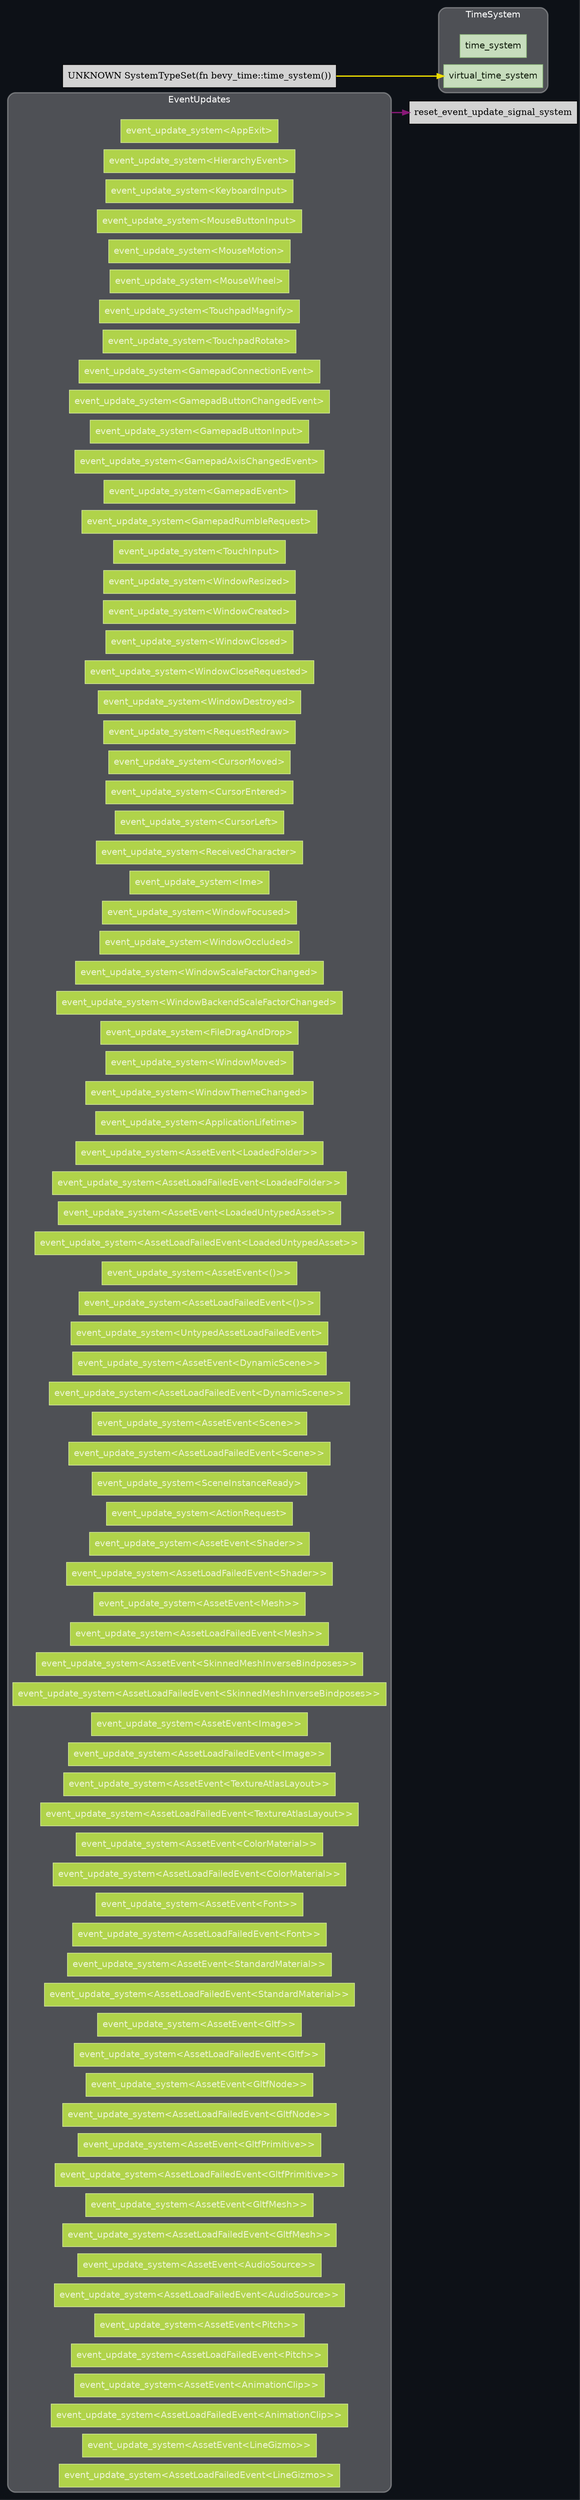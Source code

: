 digraph "" {
	"compound"="true";
	"splines"="spline";
	"rankdir"="LR";
	"bgcolor"="#0d1117";
	"fontname"="Helvetica";
	"nodesep"="0.15";
	edge ["penwidth"="2"];
	node ["shape"="box", "style"="filled"];
	subgraph "clusternode_Set(1)" {
		"style"="rounded,filled";
		"label"="EventUpdates";
		"tooltip"="EventUpdates";
		"fillcolor"="#ffffff44";
		"fontcolor"="#ffffff";
		"color"="#ffffff50";
		"penwidth"="2";
		"set_marker_node_Set(1)" ["style"="invis", "label"="", "height"="0", "shape"="point"]
		"node_System(0)" ["label"="event_update_system<AppExit>", "tooltip"="bevy_ecs::event::event_update_system<bevy_app::app::AppExit>", "fillcolor"="#b0d34a", "fontname"="Helvetica", "fontcolor"="#edf5d5", "color"="#d3e69c", "penwidth"="1"]
		"node_System(4)" ["label"="event_update_system<HierarchyEvent>", "tooltip"="bevy_ecs::event::event_update_system<bevy_hierarchy::events::HierarchyEvent>", "fillcolor"="#b0d34a", "fontname"="Helvetica", "fontcolor"="#edf5d5", "color"="#d3e69c", "penwidth"="1"]
		"node_System(5)" ["label"="event_update_system<KeyboardInput>", "tooltip"="bevy_ecs::event::event_update_system<bevy_input::keyboard::KeyboardInput>", "fillcolor"="#b0d34a", "fontname"="Helvetica", "fontcolor"="#edf5d5", "color"="#d3e69c", "penwidth"="1"]
		"node_System(6)" ["label"="event_update_system<MouseButtonInput>", "tooltip"="bevy_ecs::event::event_update_system<bevy_input::mouse::MouseButtonInput>", "fillcolor"="#b0d34a", "fontname"="Helvetica", "fontcolor"="#edf5d5", "color"="#d3e69c", "penwidth"="1"]
		"node_System(7)" ["label"="event_update_system<MouseMotion>", "tooltip"="bevy_ecs::event::event_update_system<bevy_input::mouse::MouseMotion>", "fillcolor"="#b0d34a", "fontname"="Helvetica", "fontcolor"="#edf5d5", "color"="#d3e69c", "penwidth"="1"]
		"node_System(8)" ["label"="event_update_system<MouseWheel>", "tooltip"="bevy_ecs::event::event_update_system<bevy_input::mouse::MouseWheel>", "fillcolor"="#b0d34a", "fontname"="Helvetica", "fontcolor"="#edf5d5", "color"="#d3e69c", "penwidth"="1"]
		"node_System(9)" ["label"="event_update_system<TouchpadMagnify>", "tooltip"="bevy_ecs::event::event_update_system<bevy_input::touchpad::TouchpadMagnify>", "fillcolor"="#b0d34a", "fontname"="Helvetica", "fontcolor"="#edf5d5", "color"="#d3e69c", "penwidth"="1"]
		"node_System(10)" ["label"="event_update_system<TouchpadRotate>", "tooltip"="bevy_ecs::event::event_update_system<bevy_input::touchpad::TouchpadRotate>", "fillcolor"="#b0d34a", "fontname"="Helvetica", "fontcolor"="#edf5d5", "color"="#d3e69c", "penwidth"="1"]
		"node_System(11)" ["label"="event_update_system<GamepadConnectionEvent>", "tooltip"="bevy_ecs::event::event_update_system<bevy_input::gamepad::GamepadConnectionEvent>", "fillcolor"="#b0d34a", "fontname"="Helvetica", "fontcolor"="#edf5d5", "color"="#d3e69c", "penwidth"="1"]
		"node_System(12)" ["label"="event_update_system<GamepadButtonChangedEvent>", "tooltip"="bevy_ecs::event::event_update_system<bevy_input::gamepad::GamepadButtonChangedEvent>", "fillcolor"="#b0d34a", "fontname"="Helvetica", "fontcolor"="#edf5d5", "color"="#d3e69c", "penwidth"="1"]
		"node_System(13)" ["label"="event_update_system<GamepadButtonInput>", "tooltip"="bevy_ecs::event::event_update_system<bevy_input::gamepad::GamepadButtonInput>", "fillcolor"="#b0d34a", "fontname"="Helvetica", "fontcolor"="#edf5d5", "color"="#d3e69c", "penwidth"="1"]
		"node_System(14)" ["label"="event_update_system<GamepadAxisChangedEvent>", "tooltip"="bevy_ecs::event::event_update_system<bevy_input::gamepad::GamepadAxisChangedEvent>", "fillcolor"="#b0d34a", "fontname"="Helvetica", "fontcolor"="#edf5d5", "color"="#d3e69c", "penwidth"="1"]
		"node_System(15)" ["label"="event_update_system<GamepadEvent>", "tooltip"="bevy_ecs::event::event_update_system<bevy_input::gamepad::GamepadEvent>", "fillcolor"="#b0d34a", "fontname"="Helvetica", "fontcolor"="#edf5d5", "color"="#d3e69c", "penwidth"="1"]
		"node_System(16)" ["label"="event_update_system<GamepadRumbleRequest>", "tooltip"="bevy_ecs::event::event_update_system<bevy_input::gamepad::GamepadRumbleRequest>", "fillcolor"="#b0d34a", "fontname"="Helvetica", "fontcolor"="#edf5d5", "color"="#d3e69c", "penwidth"="1"]
		"node_System(17)" ["label"="event_update_system<TouchInput>", "tooltip"="bevy_ecs::event::event_update_system<bevy_input::touch::TouchInput>", "fillcolor"="#b0d34a", "fontname"="Helvetica", "fontcolor"="#edf5d5", "color"="#d3e69c", "penwidth"="1"]
		"node_System(18)" ["label"="event_update_system<WindowResized>", "tooltip"="bevy_ecs::event::event_update_system<bevy_window::event::WindowResized>", "fillcolor"="#b0d34a", "fontname"="Helvetica", "fontcolor"="#edf5d5", "color"="#d3e69c", "penwidth"="1"]
		"node_System(19)" ["label"="event_update_system<WindowCreated>", "tooltip"="bevy_ecs::event::event_update_system<bevy_window::event::WindowCreated>", "fillcolor"="#b0d34a", "fontname"="Helvetica", "fontcolor"="#edf5d5", "color"="#d3e69c", "penwidth"="1"]
		"node_System(20)" ["label"="event_update_system<WindowClosed>", "tooltip"="bevy_ecs::event::event_update_system<bevy_window::event::WindowClosed>", "fillcolor"="#b0d34a", "fontname"="Helvetica", "fontcolor"="#edf5d5", "color"="#d3e69c", "penwidth"="1"]
		"node_System(21)" ["label"="event_update_system<WindowCloseRequested>", "tooltip"="bevy_ecs::event::event_update_system<bevy_window::event::WindowCloseRequested>", "fillcolor"="#b0d34a", "fontname"="Helvetica", "fontcolor"="#edf5d5", "color"="#d3e69c", "penwidth"="1"]
		"node_System(22)" ["label"="event_update_system<WindowDestroyed>", "tooltip"="bevy_ecs::event::event_update_system<bevy_window::event::WindowDestroyed>", "fillcolor"="#b0d34a", "fontname"="Helvetica", "fontcolor"="#edf5d5", "color"="#d3e69c", "penwidth"="1"]
		"node_System(23)" ["label"="event_update_system<RequestRedraw>", "tooltip"="bevy_ecs::event::event_update_system<bevy_window::event::RequestRedraw>", "fillcolor"="#b0d34a", "fontname"="Helvetica", "fontcolor"="#edf5d5", "color"="#d3e69c", "penwidth"="1"]
		"node_System(24)" ["label"="event_update_system<CursorMoved>", "tooltip"="bevy_ecs::event::event_update_system<bevy_window::event::CursorMoved>", "fillcolor"="#b0d34a", "fontname"="Helvetica", "fontcolor"="#edf5d5", "color"="#d3e69c", "penwidth"="1"]
		"node_System(25)" ["label"="event_update_system<CursorEntered>", "tooltip"="bevy_ecs::event::event_update_system<bevy_window::event::CursorEntered>", "fillcolor"="#b0d34a", "fontname"="Helvetica", "fontcolor"="#edf5d5", "color"="#d3e69c", "penwidth"="1"]
		"node_System(26)" ["label"="event_update_system<CursorLeft>", "tooltip"="bevy_ecs::event::event_update_system<bevy_window::event::CursorLeft>", "fillcolor"="#b0d34a", "fontname"="Helvetica", "fontcolor"="#edf5d5", "color"="#d3e69c", "penwidth"="1"]
		"node_System(27)" ["label"="event_update_system<ReceivedCharacter>", "tooltip"="bevy_ecs::event::event_update_system<bevy_window::event::ReceivedCharacter>", "fillcolor"="#b0d34a", "fontname"="Helvetica", "fontcolor"="#edf5d5", "color"="#d3e69c", "penwidth"="1"]
		"node_System(28)" ["label"="event_update_system<Ime>", "tooltip"="bevy_ecs::event::event_update_system<bevy_window::event::Ime>", "fillcolor"="#b0d34a", "fontname"="Helvetica", "fontcolor"="#edf5d5", "color"="#d3e69c", "penwidth"="1"]
		"node_System(29)" ["label"="event_update_system<WindowFocused>", "tooltip"="bevy_ecs::event::event_update_system<bevy_window::event::WindowFocused>", "fillcolor"="#b0d34a", "fontname"="Helvetica", "fontcolor"="#edf5d5", "color"="#d3e69c", "penwidth"="1"]
		"node_System(30)" ["label"="event_update_system<WindowOccluded>", "tooltip"="bevy_ecs::event::event_update_system<bevy_window::event::WindowOccluded>", "fillcolor"="#b0d34a", "fontname"="Helvetica", "fontcolor"="#edf5d5", "color"="#d3e69c", "penwidth"="1"]
		"node_System(31)" ["label"="event_update_system<WindowScaleFactorChanged>", "tooltip"="bevy_ecs::event::event_update_system<bevy_window::event::WindowScaleFactorChanged>", "fillcolor"="#b0d34a", "fontname"="Helvetica", "fontcolor"="#edf5d5", "color"="#d3e69c", "penwidth"="1"]
		"node_System(32)" ["label"="event_update_system<WindowBackendScaleFactorChanged>", "tooltip"="bevy_ecs::event::event_update_system<bevy_window::event::WindowBackendScaleFactorChanged>", "fillcolor"="#b0d34a", "fontname"="Helvetica", "fontcolor"="#edf5d5", "color"="#d3e69c", "penwidth"="1"]
		"node_System(33)" ["label"="event_update_system<FileDragAndDrop>", "tooltip"="bevy_ecs::event::event_update_system<bevy_window::event::FileDragAndDrop>", "fillcolor"="#b0d34a", "fontname"="Helvetica", "fontcolor"="#edf5d5", "color"="#d3e69c", "penwidth"="1"]
		"node_System(34)" ["label"="event_update_system<WindowMoved>", "tooltip"="bevy_ecs::event::event_update_system<bevy_window::event::WindowMoved>", "fillcolor"="#b0d34a", "fontname"="Helvetica", "fontcolor"="#edf5d5", "color"="#d3e69c", "penwidth"="1"]
		"node_System(35)" ["label"="event_update_system<WindowThemeChanged>", "tooltip"="bevy_ecs::event::event_update_system<bevy_window::event::WindowThemeChanged>", "fillcolor"="#b0d34a", "fontname"="Helvetica", "fontcolor"="#edf5d5", "color"="#d3e69c", "penwidth"="1"]
		"node_System(36)" ["label"="event_update_system<ApplicationLifetime>", "tooltip"="bevy_ecs::event::event_update_system<bevy_window::event::ApplicationLifetime>", "fillcolor"="#b0d34a", "fontname"="Helvetica", "fontcolor"="#edf5d5", "color"="#d3e69c", "penwidth"="1"]
		"node_System(37)" ["label"="event_update_system<AssetEvent<LoadedFolder>>", "tooltip"="bevy_ecs::event::event_update_system<bevy_asset::event::AssetEvent<bevy_asset::folder::LoadedFolder>>", "fillcolor"="#b0d34a", "fontname"="Helvetica", "fontcolor"="#edf5d5", "color"="#d3e69c", "penwidth"="1"]
		"node_System(38)" ["label"="event_update_system<AssetLoadFailedEvent<LoadedFolder>>", "tooltip"="bevy_ecs::event::event_update_system<bevy_asset::event::AssetLoadFailedEvent<bevy_asset::folder::LoadedFolder>>", "fillcolor"="#b0d34a", "fontname"="Helvetica", "fontcolor"="#edf5d5", "color"="#d3e69c", "penwidth"="1"]
		"node_System(39)" ["label"="event_update_system<AssetEvent<LoadedUntypedAsset>>", "tooltip"="bevy_ecs::event::event_update_system<bevy_asset::event::AssetEvent<bevy_asset::assets::LoadedUntypedAsset>>", "fillcolor"="#b0d34a", "fontname"="Helvetica", "fontcolor"="#edf5d5", "color"="#d3e69c", "penwidth"="1"]
		"node_System(40)" ["label"="event_update_system<AssetLoadFailedEvent<LoadedUntypedAsset>>", "tooltip"="bevy_ecs::event::event_update_system<bevy_asset::event::AssetLoadFailedEvent<bevy_asset::assets::LoadedUntypedAsset>>", "fillcolor"="#b0d34a", "fontname"="Helvetica", "fontcolor"="#edf5d5", "color"="#d3e69c", "penwidth"="1"]
		"node_System(41)" ["label"="event_update_system<AssetEvent<()>>", "tooltip"="bevy_ecs::event::event_update_system<bevy_asset::event::AssetEvent<()>>", "fillcolor"="#b0d34a", "fontname"="Helvetica", "fontcolor"="#edf5d5", "color"="#d3e69c", "penwidth"="1"]
		"node_System(42)" ["label"="event_update_system<AssetLoadFailedEvent<()>>", "tooltip"="bevy_ecs::event::event_update_system<bevy_asset::event::AssetLoadFailedEvent<()>>", "fillcolor"="#b0d34a", "fontname"="Helvetica", "fontcolor"="#edf5d5", "color"="#d3e69c", "penwidth"="1"]
		"node_System(43)" ["label"="event_update_system<UntypedAssetLoadFailedEvent>", "tooltip"="bevy_ecs::event::event_update_system<bevy_asset::event::UntypedAssetLoadFailedEvent>", "fillcolor"="#b0d34a", "fontname"="Helvetica", "fontcolor"="#edf5d5", "color"="#d3e69c", "penwidth"="1"]
		"node_System(44)" ["label"="event_update_system<AssetEvent<DynamicScene>>", "tooltip"="bevy_ecs::event::event_update_system<bevy_asset::event::AssetEvent<bevy_scene::dynamic_scene::DynamicScene>>", "fillcolor"="#b0d34a", "fontname"="Helvetica", "fontcolor"="#edf5d5", "color"="#d3e69c", "penwidth"="1"]
		"node_System(45)" ["label"="event_update_system<AssetLoadFailedEvent<DynamicScene>>", "tooltip"="bevy_ecs::event::event_update_system<bevy_asset::event::AssetLoadFailedEvent<bevy_scene::dynamic_scene::DynamicScene>>", "fillcolor"="#b0d34a", "fontname"="Helvetica", "fontcolor"="#edf5d5", "color"="#d3e69c", "penwidth"="1"]
		"node_System(46)" ["label"="event_update_system<AssetEvent<Scene>>", "tooltip"="bevy_ecs::event::event_update_system<bevy_asset::event::AssetEvent<bevy_scene::scene::Scene>>", "fillcolor"="#b0d34a", "fontname"="Helvetica", "fontcolor"="#edf5d5", "color"="#d3e69c", "penwidth"="1"]
		"node_System(47)" ["label"="event_update_system<AssetLoadFailedEvent<Scene>>", "tooltip"="bevy_ecs::event::event_update_system<bevy_asset::event::AssetLoadFailedEvent<bevy_scene::scene::Scene>>", "fillcolor"="#b0d34a", "fontname"="Helvetica", "fontcolor"="#edf5d5", "color"="#d3e69c", "penwidth"="1"]
		"node_System(48)" ["label"="event_update_system<SceneInstanceReady>", "tooltip"="bevy_ecs::event::event_update_system<bevy_scene::scene_spawner::SceneInstanceReady>", "fillcolor"="#b0d34a", "fontname"="Helvetica", "fontcolor"="#edf5d5", "color"="#d3e69c", "penwidth"="1"]
		"node_System(49)" ["label"="event_update_system<ActionRequest>", "tooltip"="bevy_ecs::event::event_update_system<bevy_a11y::ActionRequest>", "fillcolor"="#b0d34a", "fontname"="Helvetica", "fontcolor"="#edf5d5", "color"="#d3e69c", "penwidth"="1"]
		"node_System(50)" ["label"="event_update_system<AssetEvent<Shader>>", "tooltip"="bevy_ecs::event::event_update_system<bevy_asset::event::AssetEvent<bevy_render::render_resource::shader::Shader>>", "fillcolor"="#b0d34a", "fontname"="Helvetica", "fontcolor"="#edf5d5", "color"="#d3e69c", "penwidth"="1"]
		"node_System(51)" ["label"="event_update_system<AssetLoadFailedEvent<Shader>>", "tooltip"="bevy_ecs::event::event_update_system<bevy_asset::event::AssetLoadFailedEvent<bevy_render::render_resource::shader::Shader>>", "fillcolor"="#b0d34a", "fontname"="Helvetica", "fontcolor"="#edf5d5", "color"="#d3e69c", "penwidth"="1"]
		"node_System(52)" ["label"="event_update_system<AssetEvent<Mesh>>", "tooltip"="bevy_ecs::event::event_update_system<bevy_asset::event::AssetEvent<bevy_render::mesh::mesh::Mesh>>", "fillcolor"="#b0d34a", "fontname"="Helvetica", "fontcolor"="#edf5d5", "color"="#d3e69c", "penwidth"="1"]
		"node_System(53)" ["label"="event_update_system<AssetLoadFailedEvent<Mesh>>", "tooltip"="bevy_ecs::event::event_update_system<bevy_asset::event::AssetLoadFailedEvent<bevy_render::mesh::mesh::Mesh>>", "fillcolor"="#b0d34a", "fontname"="Helvetica", "fontcolor"="#edf5d5", "color"="#d3e69c", "penwidth"="1"]
		"node_System(54)" ["label"="event_update_system<AssetEvent<SkinnedMeshInverseBindposes>>", "tooltip"="bevy_ecs::event::event_update_system<bevy_asset::event::AssetEvent<bevy_render::mesh::mesh::skinning::SkinnedMeshInverseBindposes>>", "fillcolor"="#b0d34a", "fontname"="Helvetica", "fontcolor"="#edf5d5", "color"="#d3e69c", "penwidth"="1"]
		"node_System(55)" ["label"="event_update_system<AssetLoadFailedEvent<SkinnedMeshInverseBindposes>>", "tooltip"="bevy_ecs::event::event_update_system<bevy_asset::event::AssetLoadFailedEvent<bevy_render::mesh::mesh::skinning::SkinnedMeshInverseBindposes>>", "fillcolor"="#b0d34a", "fontname"="Helvetica", "fontcolor"="#edf5d5", "color"="#d3e69c", "penwidth"="1"]
		"node_System(56)" ["label"="event_update_system<AssetEvent<Image>>", "tooltip"="bevy_ecs::event::event_update_system<bevy_asset::event::AssetEvent<bevy_render::texture::image::Image>>", "fillcolor"="#b0d34a", "fontname"="Helvetica", "fontcolor"="#edf5d5", "color"="#d3e69c", "penwidth"="1"]
		"node_System(57)" ["label"="event_update_system<AssetLoadFailedEvent<Image>>", "tooltip"="bevy_ecs::event::event_update_system<bevy_asset::event::AssetLoadFailedEvent<bevy_render::texture::image::Image>>", "fillcolor"="#b0d34a", "fontname"="Helvetica", "fontcolor"="#edf5d5", "color"="#d3e69c", "penwidth"="1"]
		"node_System(58)" ["label"="event_update_system<AssetEvent<TextureAtlasLayout>>", "tooltip"="bevy_ecs::event::event_update_system<bevy_asset::event::AssetEvent<bevy_sprite::texture_atlas::TextureAtlasLayout>>", "fillcolor"="#b0d34a", "fontname"="Helvetica", "fontcolor"="#edf5d5", "color"="#d3e69c", "penwidth"="1"]
		"node_System(59)" ["label"="event_update_system<AssetLoadFailedEvent<TextureAtlasLayout>>", "tooltip"="bevy_ecs::event::event_update_system<bevy_asset::event::AssetLoadFailedEvent<bevy_sprite::texture_atlas::TextureAtlasLayout>>", "fillcolor"="#b0d34a", "fontname"="Helvetica", "fontcolor"="#edf5d5", "color"="#d3e69c", "penwidth"="1"]
		"node_System(60)" ["label"="event_update_system<AssetEvent<ColorMaterial>>", "tooltip"="bevy_ecs::event::event_update_system<bevy_asset::event::AssetEvent<bevy_sprite::mesh2d::color_material::ColorMaterial>>", "fillcolor"="#b0d34a", "fontname"="Helvetica", "fontcolor"="#edf5d5", "color"="#d3e69c", "penwidth"="1"]
		"node_System(61)" ["label"="event_update_system<AssetLoadFailedEvent<ColorMaterial>>", "tooltip"="bevy_ecs::event::event_update_system<bevy_asset::event::AssetLoadFailedEvent<bevy_sprite::mesh2d::color_material::ColorMaterial>>", "fillcolor"="#b0d34a", "fontname"="Helvetica", "fontcolor"="#edf5d5", "color"="#d3e69c", "penwidth"="1"]
		"node_System(62)" ["label"="event_update_system<AssetEvent<Font>>", "tooltip"="bevy_ecs::event::event_update_system<bevy_asset::event::AssetEvent<bevy_text::font::Font>>", "fillcolor"="#b0d34a", "fontname"="Helvetica", "fontcolor"="#edf5d5", "color"="#d3e69c", "penwidth"="1"]
		"node_System(63)" ["label"="event_update_system<AssetLoadFailedEvent<Font>>", "tooltip"="bevy_ecs::event::event_update_system<bevy_asset::event::AssetLoadFailedEvent<bevy_text::font::Font>>", "fillcolor"="#b0d34a", "fontname"="Helvetica", "fontcolor"="#edf5d5", "color"="#d3e69c", "penwidth"="1"]
		"node_System(64)" ["label"="event_update_system<AssetEvent<StandardMaterial>>", "tooltip"="bevy_ecs::event::event_update_system<bevy_asset::event::AssetEvent<bevy_pbr::pbr_material::StandardMaterial>>", "fillcolor"="#b0d34a", "fontname"="Helvetica", "fontcolor"="#edf5d5", "color"="#d3e69c", "penwidth"="1"]
		"node_System(65)" ["label"="event_update_system<AssetLoadFailedEvent<StandardMaterial>>", "tooltip"="bevy_ecs::event::event_update_system<bevy_asset::event::AssetLoadFailedEvent<bevy_pbr::pbr_material::StandardMaterial>>", "fillcolor"="#b0d34a", "fontname"="Helvetica", "fontcolor"="#edf5d5", "color"="#d3e69c", "penwidth"="1"]
		"node_System(66)" ["label"="event_update_system<AssetEvent<Gltf>>", "tooltip"="bevy_ecs::event::event_update_system<bevy_asset::event::AssetEvent<bevy_gltf::Gltf>>", "fillcolor"="#b0d34a", "fontname"="Helvetica", "fontcolor"="#edf5d5", "color"="#d3e69c", "penwidth"="1"]
		"node_System(67)" ["label"="event_update_system<AssetLoadFailedEvent<Gltf>>", "tooltip"="bevy_ecs::event::event_update_system<bevy_asset::event::AssetLoadFailedEvent<bevy_gltf::Gltf>>", "fillcolor"="#b0d34a", "fontname"="Helvetica", "fontcolor"="#edf5d5", "color"="#d3e69c", "penwidth"="1"]
		"node_System(68)" ["label"="event_update_system<AssetEvent<GltfNode>>", "tooltip"="bevy_ecs::event::event_update_system<bevy_asset::event::AssetEvent<bevy_gltf::GltfNode>>", "fillcolor"="#b0d34a", "fontname"="Helvetica", "fontcolor"="#edf5d5", "color"="#d3e69c", "penwidth"="1"]
		"node_System(69)" ["label"="event_update_system<AssetLoadFailedEvent<GltfNode>>", "tooltip"="bevy_ecs::event::event_update_system<bevy_asset::event::AssetLoadFailedEvent<bevy_gltf::GltfNode>>", "fillcolor"="#b0d34a", "fontname"="Helvetica", "fontcolor"="#edf5d5", "color"="#d3e69c", "penwidth"="1"]
		"node_System(70)" ["label"="event_update_system<AssetEvent<GltfPrimitive>>", "tooltip"="bevy_ecs::event::event_update_system<bevy_asset::event::AssetEvent<bevy_gltf::GltfPrimitive>>", "fillcolor"="#b0d34a", "fontname"="Helvetica", "fontcolor"="#edf5d5", "color"="#d3e69c", "penwidth"="1"]
		"node_System(71)" ["label"="event_update_system<AssetLoadFailedEvent<GltfPrimitive>>", "tooltip"="bevy_ecs::event::event_update_system<bevy_asset::event::AssetLoadFailedEvent<bevy_gltf::GltfPrimitive>>", "fillcolor"="#b0d34a", "fontname"="Helvetica", "fontcolor"="#edf5d5", "color"="#d3e69c", "penwidth"="1"]
		"node_System(72)" ["label"="event_update_system<AssetEvent<GltfMesh>>", "tooltip"="bevy_ecs::event::event_update_system<bevy_asset::event::AssetEvent<bevy_gltf::GltfMesh>>", "fillcolor"="#b0d34a", "fontname"="Helvetica", "fontcolor"="#edf5d5", "color"="#d3e69c", "penwidth"="1"]
		"node_System(73)" ["label"="event_update_system<AssetLoadFailedEvent<GltfMesh>>", "tooltip"="bevy_ecs::event::event_update_system<bevy_asset::event::AssetLoadFailedEvent<bevy_gltf::GltfMesh>>", "fillcolor"="#b0d34a", "fontname"="Helvetica", "fontcolor"="#edf5d5", "color"="#d3e69c", "penwidth"="1"]
		"node_System(74)" ["label"="event_update_system<AssetEvent<AudioSource>>", "tooltip"="bevy_ecs::event::event_update_system<bevy_asset::event::AssetEvent<bevy_audio::audio_source::AudioSource>>", "fillcolor"="#b0d34a", "fontname"="Helvetica", "fontcolor"="#edf5d5", "color"="#d3e69c", "penwidth"="1"]
		"node_System(75)" ["label"="event_update_system<AssetLoadFailedEvent<AudioSource>>", "tooltip"="bevy_ecs::event::event_update_system<bevy_asset::event::AssetLoadFailedEvent<bevy_audio::audio_source::AudioSource>>", "fillcolor"="#b0d34a", "fontname"="Helvetica", "fontcolor"="#edf5d5", "color"="#d3e69c", "penwidth"="1"]
		"node_System(76)" ["label"="event_update_system<AssetEvent<Pitch>>", "tooltip"="bevy_ecs::event::event_update_system<bevy_asset::event::AssetEvent<bevy_audio::pitch::Pitch>>", "fillcolor"="#b0d34a", "fontname"="Helvetica", "fontcolor"="#edf5d5", "color"="#d3e69c", "penwidth"="1"]
		"node_System(77)" ["label"="event_update_system<AssetLoadFailedEvent<Pitch>>", "tooltip"="bevy_ecs::event::event_update_system<bevy_asset::event::AssetLoadFailedEvent<bevy_audio::pitch::Pitch>>", "fillcolor"="#b0d34a", "fontname"="Helvetica", "fontcolor"="#edf5d5", "color"="#d3e69c", "penwidth"="1"]
		"node_System(78)" ["label"="event_update_system<AssetEvent<AnimationClip>>", "tooltip"="bevy_ecs::event::event_update_system<bevy_asset::event::AssetEvent<bevy_animation::AnimationClip>>", "fillcolor"="#b0d34a", "fontname"="Helvetica", "fontcolor"="#edf5d5", "color"="#d3e69c", "penwidth"="1"]
		"node_System(79)" ["label"="event_update_system<AssetLoadFailedEvent<AnimationClip>>", "tooltip"="bevy_ecs::event::event_update_system<bevy_asset::event::AssetLoadFailedEvent<bevy_animation::AnimationClip>>", "fillcolor"="#b0d34a", "fontname"="Helvetica", "fontcolor"="#edf5d5", "color"="#d3e69c", "penwidth"="1"]
		"node_System(80)" ["label"="event_update_system<AssetEvent<LineGizmo>>", "tooltip"="bevy_ecs::event::event_update_system<bevy_asset::event::AssetEvent<bevy_gizmos::LineGizmo>>", "fillcolor"="#b0d34a", "fontname"="Helvetica", "fontcolor"="#edf5d5", "color"="#d3e69c", "penwidth"="1"]
		"node_System(81)" ["label"="event_update_system<AssetLoadFailedEvent<LineGizmo>>", "tooltip"="bevy_ecs::event::event_update_system<bevy_asset::event::AssetLoadFailedEvent<bevy_gizmos::LineGizmo>>", "fillcolor"="#b0d34a", "fontname"="Helvetica", "fontcolor"="#edf5d5", "color"="#d3e69c", "penwidth"="1"]
	}
	
	subgraph "clusternode_Set(3)" {
		"style"="rounded,filled";
		"label"="TimeSystem";
		"tooltip"="TimeSystem";
		"fillcolor"="#ffffff44";
		"fontcolor"="#ffffff";
		"color"="#ffffff50";
		"penwidth"="2";
		"set_marker_node_Set(3)" ["style"="invis", "label"="", "height"="0", "shape"="point"]
		"node_System(1)" ["label"="time_system", "tooltip"="bevy_time::time_system", "fillcolor"="#c7ddbd", "fontname"="Helvetica", "fontcolor"="#162111", "color"="#8dba79", "penwidth"="1"]
		"node_System(2)" ["label"="virtual_time_system", "tooltip"="bevy_time::virt::virtual_time_system", "fillcolor"="#c7ddbd", "fontname"="Helvetica", "fontcolor"="#162111", "color"="#8dba79", "penwidth"="1"]
	}
	
	"node_System(3)" ["label"="reset_event_update_signal_system", "tooltip"="bevy_ecs::event::reset_event_update_signal_system"]
	"UNKNOWN SystemTypeSet(fn bevy_time::time_system())" -> "node_System(2)" ["lhead"="", "ltail"="", "tooltip"="SystemTypeSet(time_system()) → virtual_time_system", "color"="#eede00"]
	"set_marker_node_Set(1)" -> "node_System(3)" ["lhead"="", "ltail"="clusternode_Set(1)", "tooltip"="EventUpdates → reset_event_update_signal_system", "color"="#881877"]
}

